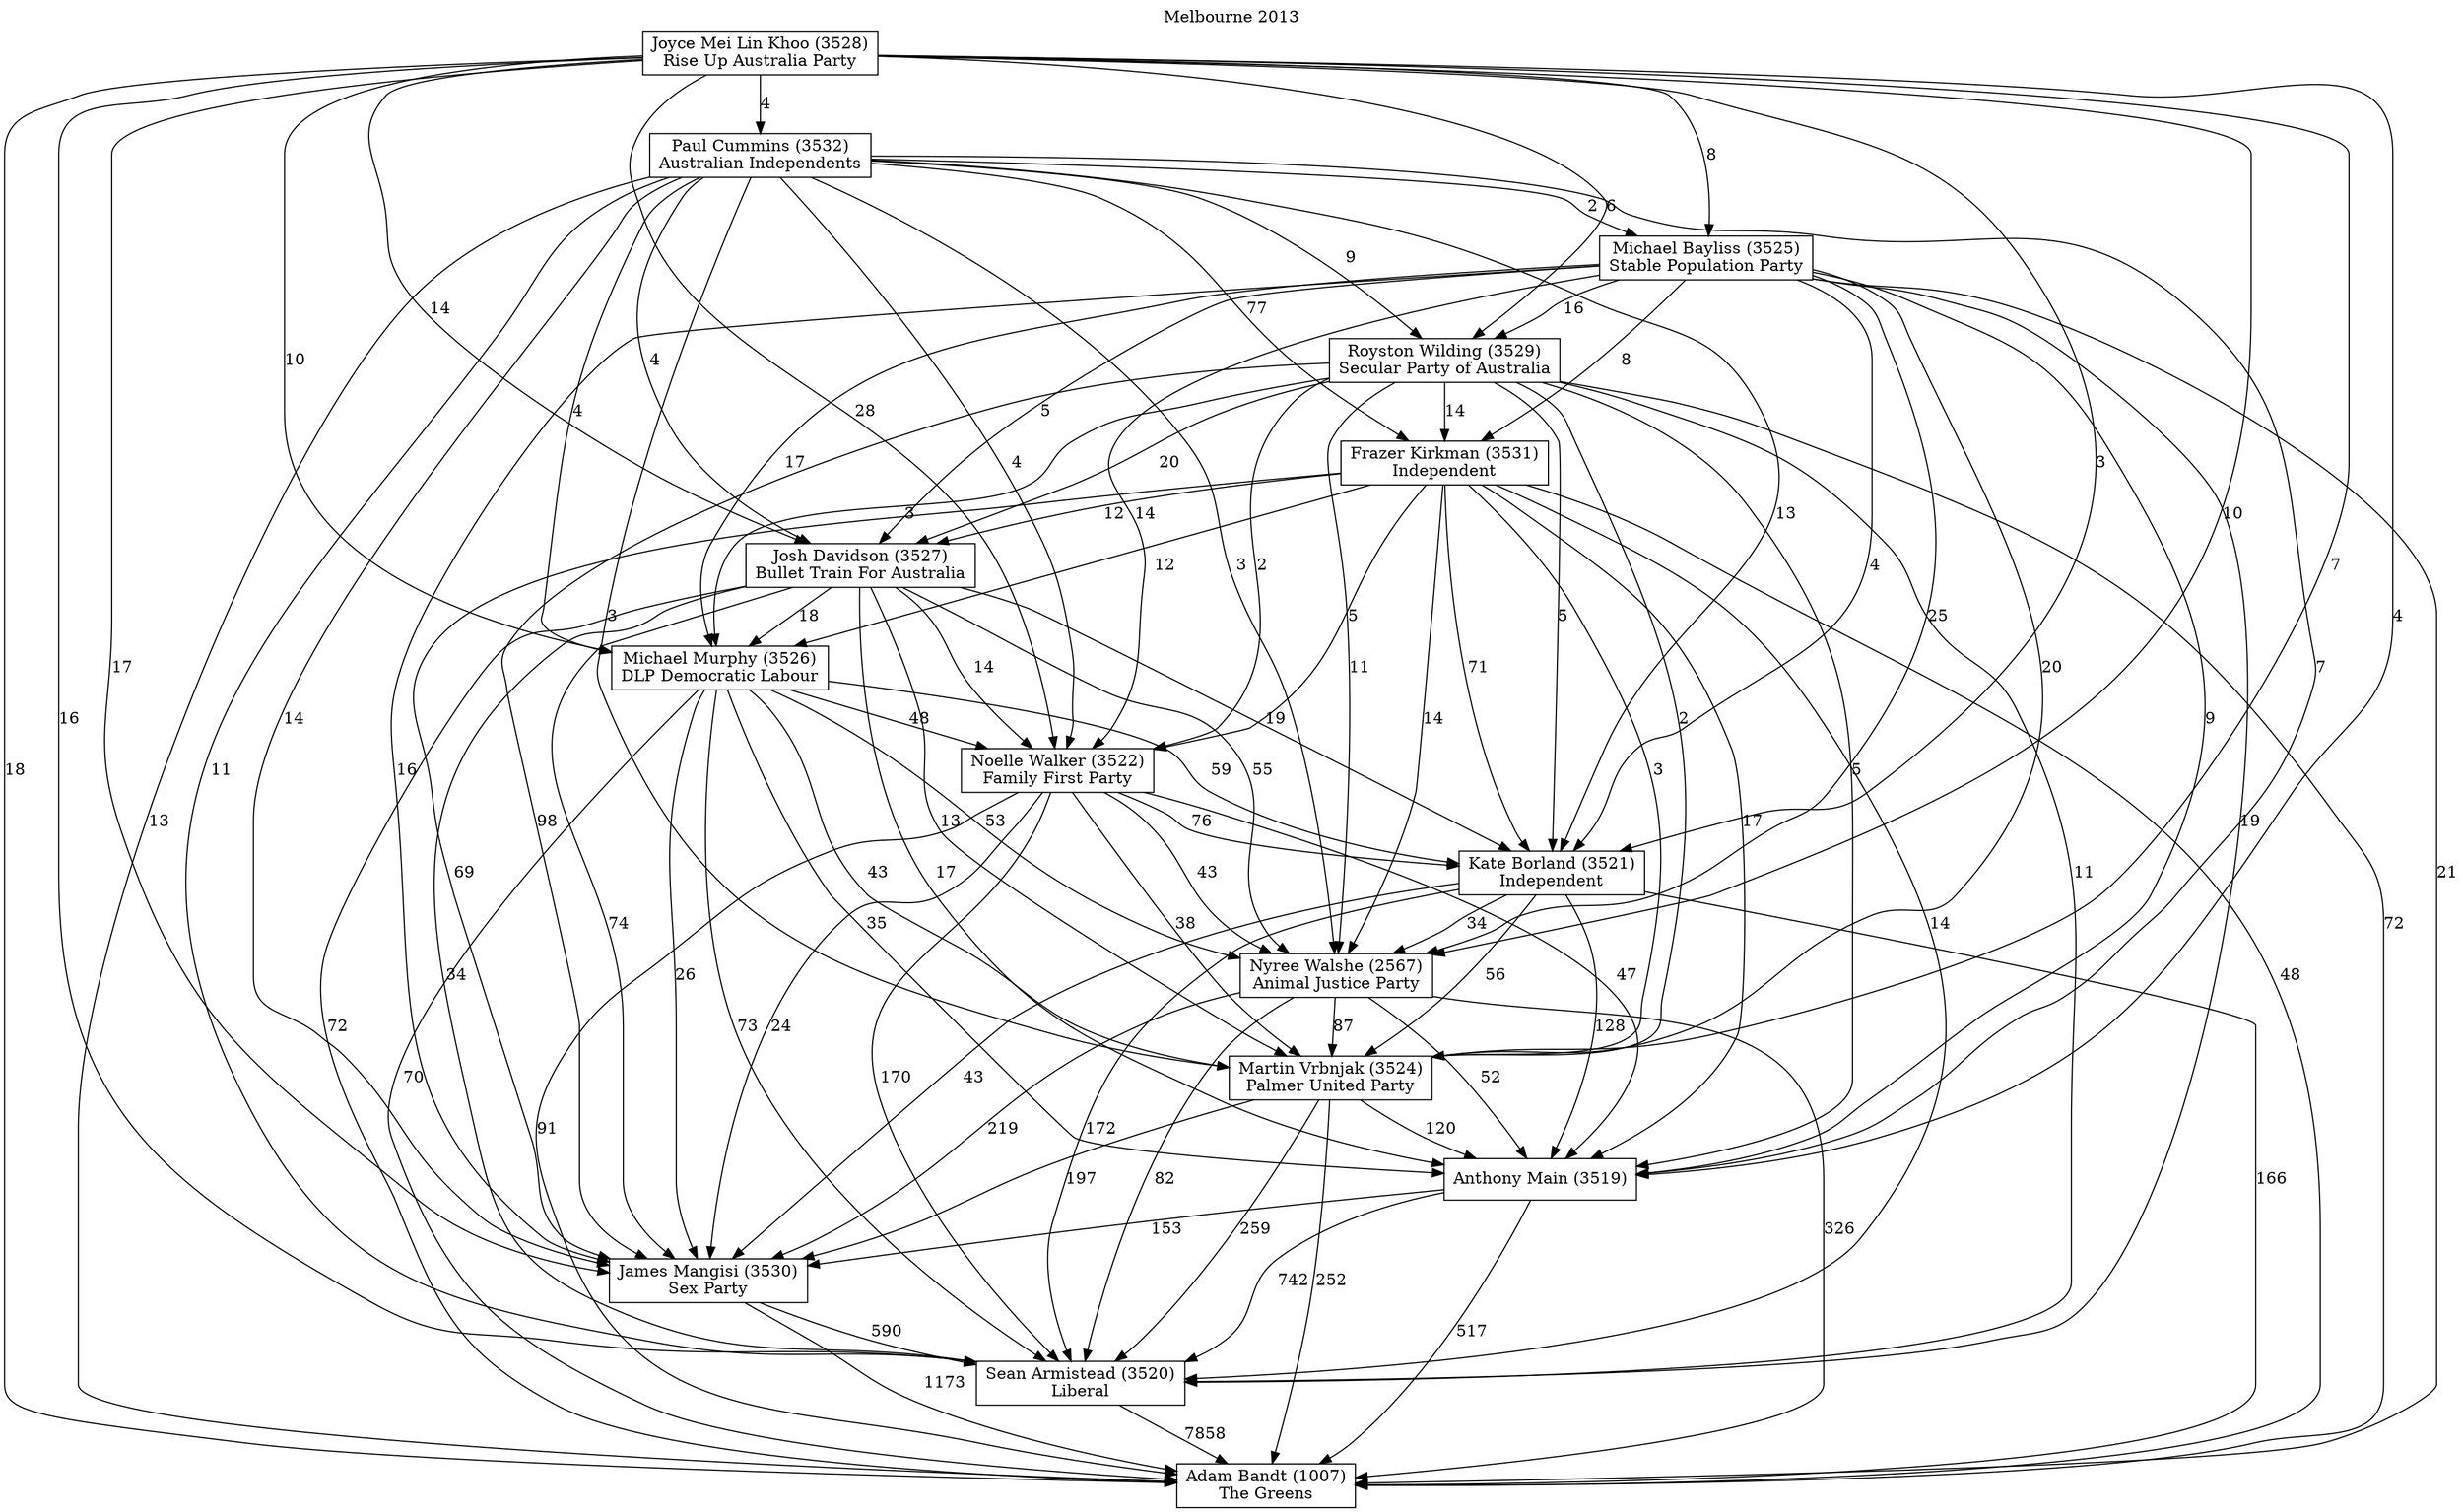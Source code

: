 // House preference flow
digraph "Adam Bandt (1007)_Melbourne_2013" {
	graph [label="Melbourne 2013" labelloc=t mclimit=10]
	node [shape=box]
	"Adam Bandt (1007)" [label="Adam Bandt (1007)
The Greens"]
	"Anthony Main (3519)" [label="Anthony Main (3519)
"]
	"Frazer Kirkman (3531)" [label="Frazer Kirkman (3531)
Independent"]
	"James Mangisi (3530)" [label="James Mangisi (3530)
Sex Party"]
	"Josh Davidson (3527)" [label="Josh Davidson (3527)
Bullet Train For Australia"]
	"Joyce Mei Lin Khoo (3528)" [label="Joyce Mei Lin Khoo (3528)
Rise Up Australia Party"]
	"Kate Borland (3521)" [label="Kate Borland (3521)
Independent"]
	"Martin Vrbnjak (3524)" [label="Martin Vrbnjak (3524)
Palmer United Party"]
	"Michael Bayliss (3525)" [label="Michael Bayliss (3525)
Stable Population Party"]
	"Michael Murphy (3526)" [label="Michael Murphy (3526)
DLP Democratic Labour"]
	"Noelle Walker (3522)" [label="Noelle Walker (3522)
Family First Party"]
	"Nyree Walshe (2567)" [label="Nyree Walshe (2567)
Animal Justice Party"]
	"Paul Cummins (3532)" [label="Paul Cummins (3532)
Australian Independents"]
	"Royston Wilding (3529)" [label="Royston Wilding (3529)
Secular Party of Australia"]
	"Sean Armistead (3520)" [label="Sean Armistead (3520)
Liberal"]
	"Anthony Main (3519)" -> "Adam Bandt (1007)" [label=517]
	"Anthony Main (3519)" -> "James Mangisi (3530)" [label=153]
	"Anthony Main (3519)" -> "Sean Armistead (3520)" [label=742]
	"Frazer Kirkman (3531)" -> "Adam Bandt (1007)" [label=48]
	"Frazer Kirkman (3531)" -> "Anthony Main (3519)" [label=17]
	"Frazer Kirkman (3531)" -> "James Mangisi (3530)" [label=69]
	"Frazer Kirkman (3531)" -> "Josh Davidson (3527)" [label=12]
	"Frazer Kirkman (3531)" -> "Kate Borland (3521)" [label=71]
	"Frazer Kirkman (3531)" -> "Martin Vrbnjak (3524)" [label=3]
	"Frazer Kirkman (3531)" -> "Michael Murphy (3526)" [label=12]
	"Frazer Kirkman (3531)" -> "Noelle Walker (3522)" [label=5]
	"Frazer Kirkman (3531)" -> "Nyree Walshe (2567)" [label=14]
	"Frazer Kirkman (3531)" -> "Sean Armistead (3520)" [label=14]
	"James Mangisi (3530)" -> "Adam Bandt (1007)" [label=1173]
	"James Mangisi (3530)" -> "Sean Armistead (3520)" [label=590]
	"Josh Davidson (3527)" -> "Adam Bandt (1007)" [label=72]
	"Josh Davidson (3527)" -> "Anthony Main (3519)" [label=17]
	"Josh Davidson (3527)" -> "James Mangisi (3530)" [label=74]
	"Josh Davidson (3527)" -> "Kate Borland (3521)" [label=19]
	"Josh Davidson (3527)" -> "Martin Vrbnjak (3524)" [label=13]
	"Josh Davidson (3527)" -> "Michael Murphy (3526)" [label=18]
	"Josh Davidson (3527)" -> "Noelle Walker (3522)" [label=14]
	"Josh Davidson (3527)" -> "Nyree Walshe (2567)" [label=55]
	"Josh Davidson (3527)" -> "Sean Armistead (3520)" [label=34]
	"Joyce Mei Lin Khoo (3528)" -> "Adam Bandt (1007)" [label=18]
	"Joyce Mei Lin Khoo (3528)" -> "Anthony Main (3519)" [label=4]
	"Joyce Mei Lin Khoo (3528)" -> "James Mangisi (3530)" [label=17]
	"Joyce Mei Lin Khoo (3528)" -> "Josh Davidson (3527)" [label=14]
	"Joyce Mei Lin Khoo (3528)" -> "Kate Borland (3521)" [label=3]
	"Joyce Mei Lin Khoo (3528)" -> "Martin Vrbnjak (3524)" [label=7]
	"Joyce Mei Lin Khoo (3528)" -> "Michael Bayliss (3525)" [label=8]
	"Joyce Mei Lin Khoo (3528)" -> "Michael Murphy (3526)" [label=10]
	"Joyce Mei Lin Khoo (3528)" -> "Noelle Walker (3522)" [label=28]
	"Joyce Mei Lin Khoo (3528)" -> "Nyree Walshe (2567)" [label=10]
	"Joyce Mei Lin Khoo (3528)" -> "Paul Cummins (3532)" [label=4]
	"Joyce Mei Lin Khoo (3528)" -> "Royston Wilding (3529)" [label=6]
	"Joyce Mei Lin Khoo (3528)" -> "Sean Armistead (3520)" [label=16]
	"Kate Borland (3521)" -> "Adam Bandt (1007)" [label=166]
	"Kate Borland (3521)" -> "Anthony Main (3519)" [label=128]
	"Kate Borland (3521)" -> "James Mangisi (3530)" [label=43]
	"Kate Borland (3521)" -> "Martin Vrbnjak (3524)" [label=56]
	"Kate Borland (3521)" -> "Nyree Walshe (2567)" [label=34]
	"Kate Borland (3521)" -> "Sean Armistead (3520)" [label=172]
	"Martin Vrbnjak (3524)" -> "Adam Bandt (1007)" [label=252]
	"Martin Vrbnjak (3524)" -> "Anthony Main (3519)" [label=120]
	"Martin Vrbnjak (3524)" -> "James Mangisi (3530)" [label=197]
	"Martin Vrbnjak (3524)" -> "Sean Armistead (3520)" [label=259]
	"Michael Bayliss (3525)" -> "Adam Bandt (1007)" [label=21]
	"Michael Bayliss (3525)" -> "Anthony Main (3519)" [label=9]
	"Michael Bayliss (3525)" -> "Frazer Kirkman (3531)" [label=8]
	"Michael Bayliss (3525)" -> "James Mangisi (3530)" [label=16]
	"Michael Bayliss (3525)" -> "Josh Davidson (3527)" [label=5]
	"Michael Bayliss (3525)" -> "Kate Borland (3521)" [label=4]
	"Michael Bayliss (3525)" -> "Martin Vrbnjak (3524)" [label=20]
	"Michael Bayliss (3525)" -> "Michael Murphy (3526)" [label=17]
	"Michael Bayliss (3525)" -> "Noelle Walker (3522)" [label=14]
	"Michael Bayliss (3525)" -> "Nyree Walshe (2567)" [label=25]
	"Michael Bayliss (3525)" -> "Royston Wilding (3529)" [label=16]
	"Michael Bayliss (3525)" -> "Sean Armistead (3520)" [label=19]
	"Michael Murphy (3526)" -> "Adam Bandt (1007)" [label=70]
	"Michael Murphy (3526)" -> "Anthony Main (3519)" [label=35]
	"Michael Murphy (3526)" -> "James Mangisi (3530)" [label=26]
	"Michael Murphy (3526)" -> "Kate Borland (3521)" [label=59]
	"Michael Murphy (3526)" -> "Martin Vrbnjak (3524)" [label=43]
	"Michael Murphy (3526)" -> "Noelle Walker (3522)" [label=48]
	"Michael Murphy (3526)" -> "Nyree Walshe (2567)" [label=53]
	"Michael Murphy (3526)" -> "Sean Armistead (3520)" [label=73]
	"Noelle Walker (3522)" -> "Adam Bandt (1007)" [label=91]
	"Noelle Walker (3522)" -> "Anthony Main (3519)" [label=47]
	"Noelle Walker (3522)" -> "James Mangisi (3530)" [label=24]
	"Noelle Walker (3522)" -> "Kate Borland (3521)" [label=76]
	"Noelle Walker (3522)" -> "Martin Vrbnjak (3524)" [label=38]
	"Noelle Walker (3522)" -> "Nyree Walshe (2567)" [label=43]
	"Noelle Walker (3522)" -> "Sean Armistead (3520)" [label=170]
	"Nyree Walshe (2567)" -> "Adam Bandt (1007)" [label=326]
	"Nyree Walshe (2567)" -> "Anthony Main (3519)" [label=52]
	"Nyree Walshe (2567)" -> "James Mangisi (3530)" [label=219]
	"Nyree Walshe (2567)" -> "Martin Vrbnjak (3524)" [label=87]
	"Nyree Walshe (2567)" -> "Sean Armistead (3520)" [label=82]
	"Paul Cummins (3532)" -> "Adam Bandt (1007)" [label=13]
	"Paul Cummins (3532)" -> "Anthony Main (3519)" [label=7]
	"Paul Cummins (3532)" -> "Frazer Kirkman (3531)" [label=77]
	"Paul Cummins (3532)" -> "James Mangisi (3530)" [label=14]
	"Paul Cummins (3532)" -> "Josh Davidson (3527)" [label=4]
	"Paul Cummins (3532)" -> "Kate Borland (3521)" [label=13]
	"Paul Cummins (3532)" -> "Martin Vrbnjak (3524)" [label=3]
	"Paul Cummins (3532)" -> "Michael Bayliss (3525)" [label=2]
	"Paul Cummins (3532)" -> "Michael Murphy (3526)" [label=4]
	"Paul Cummins (3532)" -> "Noelle Walker (3522)" [label=4]
	"Paul Cummins (3532)" -> "Nyree Walshe (2567)" [label=3]
	"Paul Cummins (3532)" -> "Royston Wilding (3529)" [label=9]
	"Paul Cummins (3532)" -> "Sean Armistead (3520)" [label=11]
	"Royston Wilding (3529)" -> "Adam Bandt (1007)" [label=72]
	"Royston Wilding (3529)" -> "Anthony Main (3519)" [label=5]
	"Royston Wilding (3529)" -> "Frazer Kirkman (3531)" [label=14]
	"Royston Wilding (3529)" -> "James Mangisi (3530)" [label=98]
	"Royston Wilding (3529)" -> "Josh Davidson (3527)" [label=20]
	"Royston Wilding (3529)" -> "Kate Borland (3521)" [label=5]
	"Royston Wilding (3529)" -> "Martin Vrbnjak (3524)" [label=2]
	"Royston Wilding (3529)" -> "Michael Murphy (3526)" [label=3]
	"Royston Wilding (3529)" -> "Noelle Walker (3522)" [label=2]
	"Royston Wilding (3529)" -> "Nyree Walshe (2567)" [label=11]
	"Royston Wilding (3529)" -> "Sean Armistead (3520)" [label=11]
	"Sean Armistead (3520)" -> "Adam Bandt (1007)" [label=7858]
}
